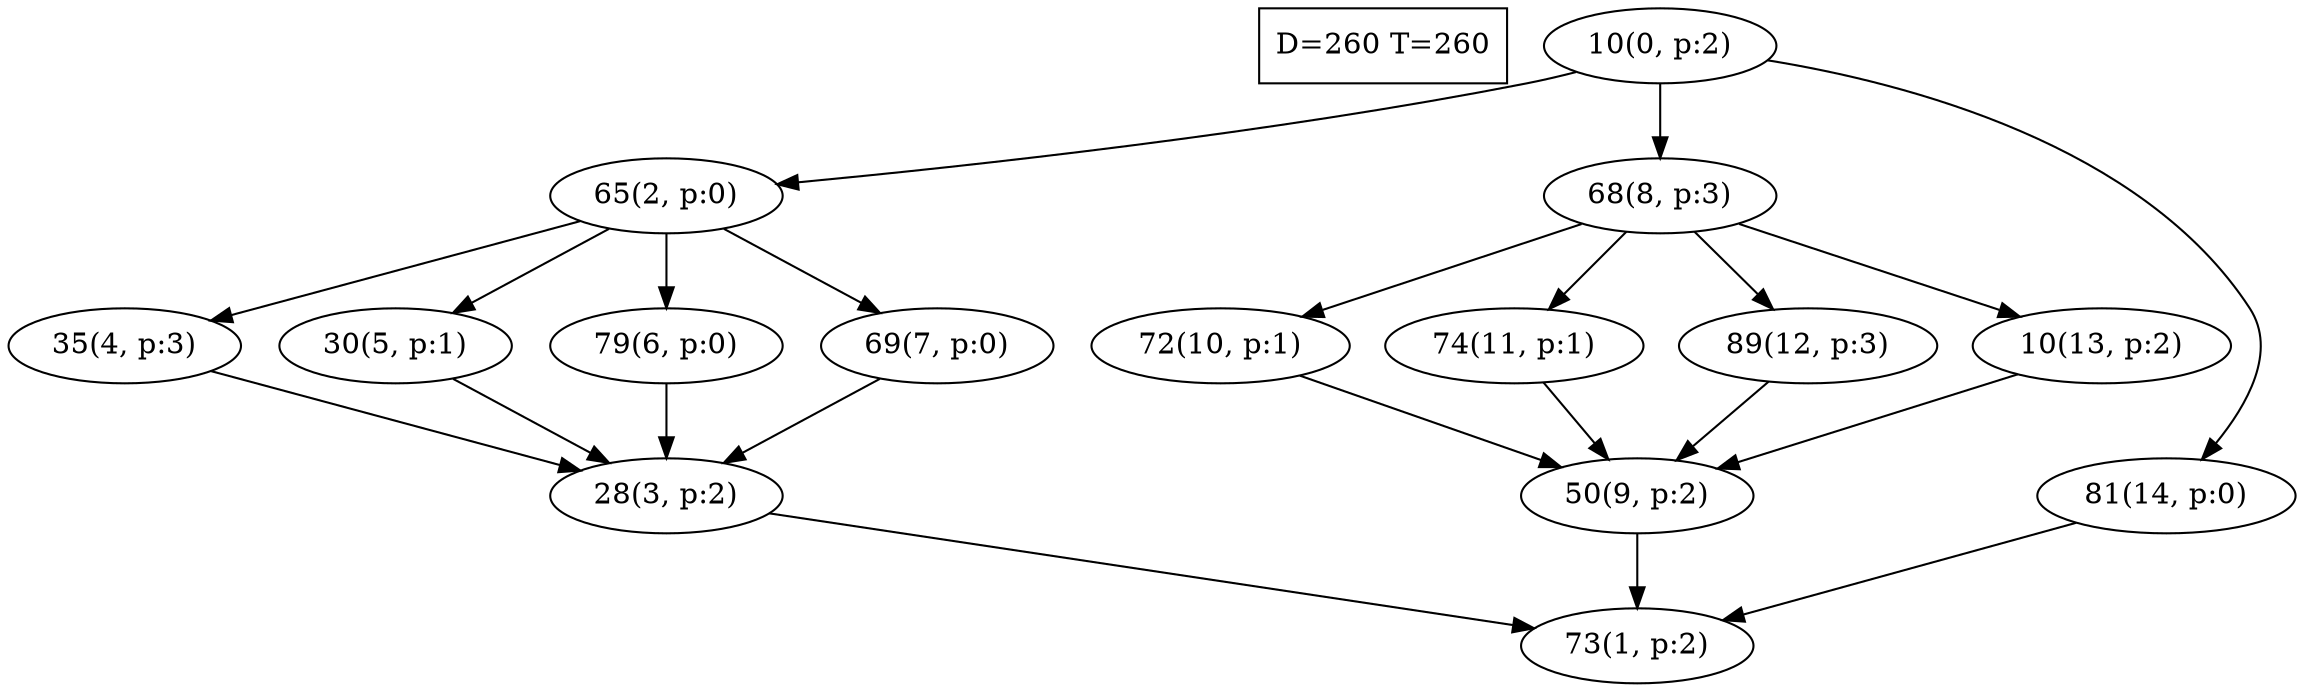 digraph Task {
i [shape=box, label="D=260 T=260"]; 
0 [label="10(0, p:2)"];
1 [label="73(1, p:2)"];
2 [label="65(2, p:0)"];
3 [label="28(3, p:2)"];
4 [label="35(4, p:3)"];
5 [label="30(5, p:1)"];
6 [label="79(6, p:0)"];
7 [label="69(7, p:0)"];
8 [label="68(8, p:3)"];
9 [label="50(9, p:2)"];
10 [label="72(10, p:1)"];
11 [label="74(11, p:1)"];
12 [label="89(12, p:3)"];
13 [label="10(13, p:2)"];
14 [label="81(14, p:0)"];
0 -> 2;
0 -> 8;
0 -> 14;
2 -> 4;
2 -> 5;
2 -> 6;
2 -> 7;
3 -> 1;
4 -> 3;
5 -> 3;
6 -> 3;
7 -> 3;
8 -> 10;
8 -> 11;
8 -> 12;
8 -> 13;
9 -> 1;
10 -> 9;
11 -> 9;
12 -> 9;
13 -> 9;
14 -> 1;
}